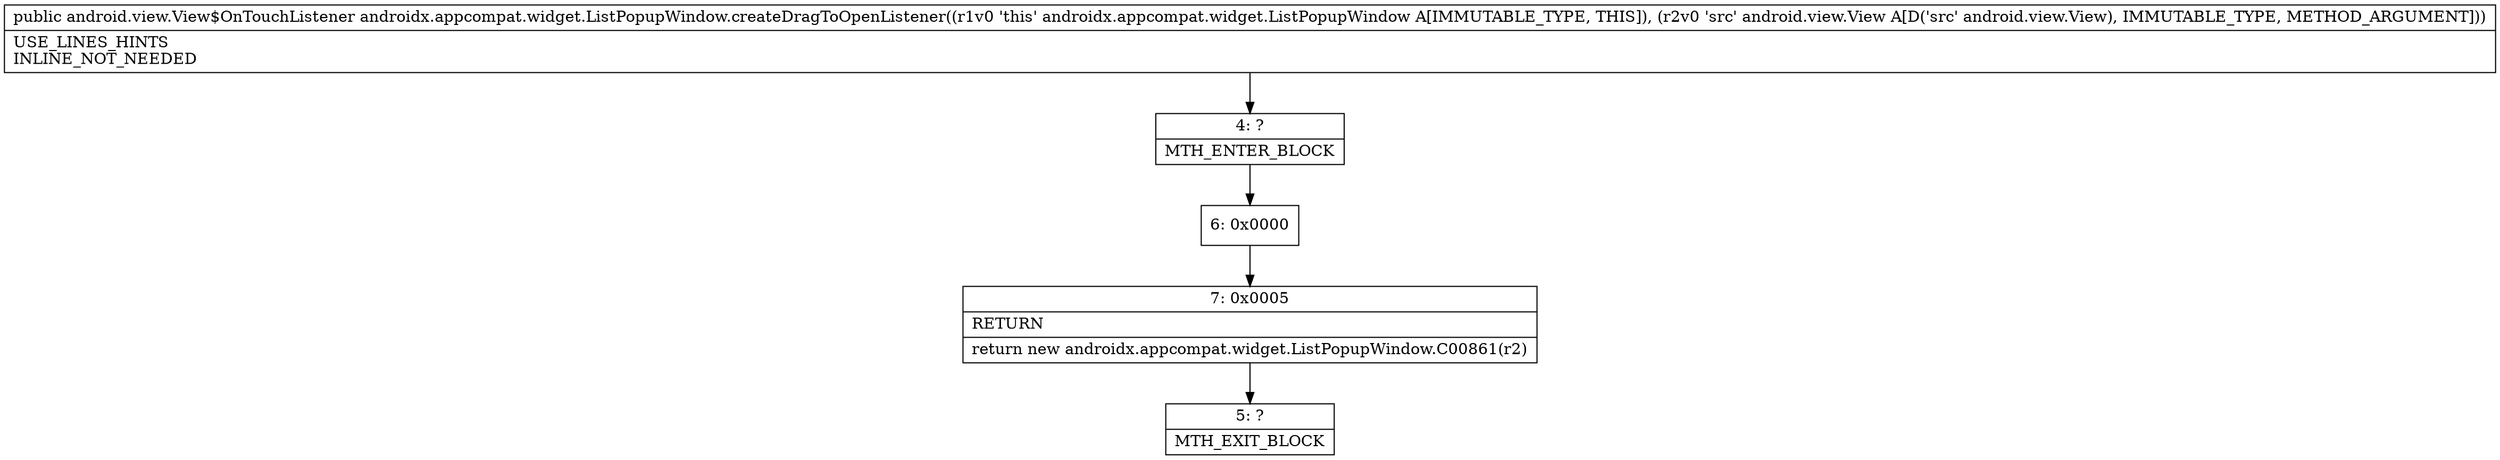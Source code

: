 digraph "CFG forandroidx.appcompat.widget.ListPopupWindow.createDragToOpenListener(Landroid\/view\/View;)Landroid\/view\/View$OnTouchListener;" {
Node_4 [shape=record,label="{4\:\ ?|MTH_ENTER_BLOCK\l}"];
Node_6 [shape=record,label="{6\:\ 0x0000}"];
Node_7 [shape=record,label="{7\:\ 0x0005|RETURN\l|return new androidx.appcompat.widget.ListPopupWindow.C00861(r2)\l}"];
Node_5 [shape=record,label="{5\:\ ?|MTH_EXIT_BLOCK\l}"];
MethodNode[shape=record,label="{public android.view.View$OnTouchListener androidx.appcompat.widget.ListPopupWindow.createDragToOpenListener((r1v0 'this' androidx.appcompat.widget.ListPopupWindow A[IMMUTABLE_TYPE, THIS]), (r2v0 'src' android.view.View A[D('src' android.view.View), IMMUTABLE_TYPE, METHOD_ARGUMENT]))  | USE_LINES_HINTS\lINLINE_NOT_NEEDED\l}"];
MethodNode -> Node_4;Node_4 -> Node_6;
Node_6 -> Node_7;
Node_7 -> Node_5;
}

